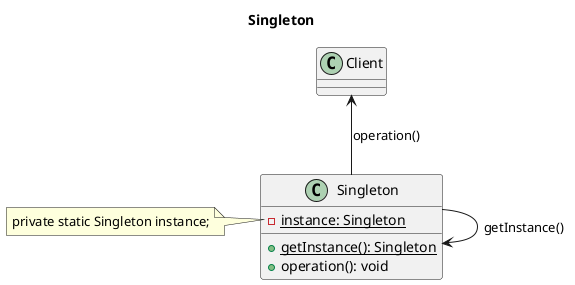 @startuml Singleton

title Singleton

class Singleton {
    -{static} instance: Singleton
    +{static} getInstance(): Singleton
    +operation(): void
}

Singleton -> Singleton : getInstance()
Singleton -up-> "Client" : operation()
note left of Singleton::instance
    private static Singleton instance;
end note

@enduml
